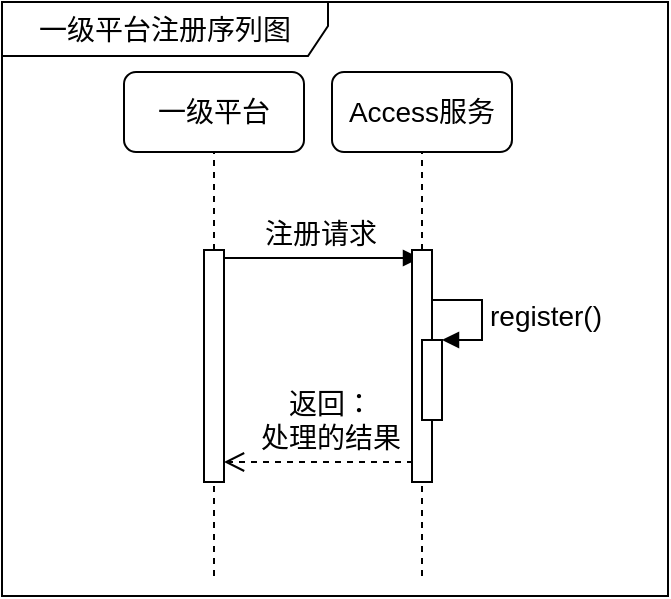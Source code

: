<mxfile version="10.6.7" type="github"><diagram id="Nq_o8yzWOpiHp1co7Icl" name="ÃÂ§ÃÂ¬ÃÂ¬ 1 ÃÂ©ÃÂ¡ÃÂµ"><mxGraphModel dx="1007" dy="579" grid="1" gridSize="10" guides="1" tooltips="1" connect="1" arrows="1" fold="1" page="1" pageScale="1" pageWidth="850" pageHeight="1100" math="0" shadow="0"><root><mxCell id="0"/><mxCell id="1" parent="0"/><mxCell id="xPaLHOL1WlisoM8n0BUH-15" value="&lt;font style=&quot;font-size: 14px&quot;&gt;注册请求&lt;/font&gt;" style="html=1;verticalAlign=bottom;endArrow=block;labelBackgroundColor=none;fontFamily=Verdana;fontSize=14;elbow=vertical;fontColor=#000000;" parent="1" edge="1"><mxGeometry relative="1" as="geometry"><mxPoint x="176" y="301" as="sourcePoint"/><mxPoint x="276" y="301" as="targetPoint"/></mxGeometry></mxCell><mxCell id="xPaLHOL1WlisoM8n0BUH-29" value="&lt;font style=&quot;font-size: 14px&quot;&gt;一级平台注册序列图&lt;/font&gt;" style="shape=umlFrame;whiteSpace=wrap;html=1;width=163;height=27;" parent="1" vertex="1"><mxGeometry x="67" y="173" width="333" height="297" as="geometry"/></mxCell><mxCell id="xPaLHOL1WlisoM8n0BUH-2" value="Access服务" style="rounded=1;whiteSpace=wrap;html=1;fontSize=14;fontColor=#000000;" parent="1" vertex="1"><mxGeometry x="232" y="208" width="90" height="40" as="geometry"/></mxCell><mxCell id="xPaLHOL1WlisoM8n0BUH-3" value="" style="endArrow=none;dashed=1;html=1;fontSize=14;fontColor=#000000;" parent="1" source="xPaLHOL1WlisoM8n0BUH-13" edge="1"><mxGeometry width="50" height="50" relative="1" as="geometry"><mxPoint x="277" y="498" as="sourcePoint"/><mxPoint x="277" y="248" as="targetPoint"/></mxGeometry></mxCell><mxCell id="xPaLHOL1WlisoM8n0BUH-4" value="" style="endArrow=none;dashed=1;html=1;fontSize=14;fontColor=#000000;entryX=0.5;entryY=1;entryDx=0;entryDy=0;" parent="1" source="xPaLHOL1WlisoM8n0BUH-11" target="xPaLHOL1WlisoM8n0BUH-9" edge="1"><mxGeometry width="50" height="50" relative="1" as="geometry"><mxPoint x="173.5" y="496.5" as="sourcePoint"/><mxPoint x="173.5" y="272.5" as="targetPoint"/></mxGeometry></mxCell><mxCell id="xPaLHOL1WlisoM8n0BUH-9" value="一级平台" style="rounded=1;whiteSpace=wrap;html=1;fontSize=14;fontColor=#000000;" parent="1" vertex="1"><mxGeometry x="128" y="208" width="90" height="40" as="geometry"/></mxCell><mxCell id="xPaLHOL1WlisoM8n0BUH-11" value="" style="html=1;points=[];perimeter=orthogonalPerimeter;rounded=0;shadow=0;comic=0;labelBackgroundColor=none;strokeColor=#000000;strokeWidth=1;fillColor=#FFFFFF;fontFamily=Verdana;fontSize=14;fontColor=#000000;align=center;" parent="1" vertex="1"><mxGeometry x="168" y="297" width="10" height="116" as="geometry"/></mxCell><mxCell id="xPaLHOL1WlisoM8n0BUH-12" value="" style="endArrow=none;dashed=1;html=1;fontSize=14;fontColor=#000000;" parent="1" target="xPaLHOL1WlisoM8n0BUH-11" edge="1"><mxGeometry width="50" height="50" relative="1" as="geometry"><mxPoint x="173" y="460" as="sourcePoint"/><mxPoint x="173.5" y="272.5" as="targetPoint"/></mxGeometry></mxCell><mxCell id="xPaLHOL1WlisoM8n0BUH-13" value="" style="html=1;points=[];perimeter=orthogonalPerimeter;rounded=0;shadow=0;comic=0;labelBackgroundColor=none;strokeColor=#000000;strokeWidth=1;fillColor=#FFFFFF;fontFamily=Verdana;fontSize=14;fontColor=#000000;align=center;" parent="1" vertex="1"><mxGeometry x="272" y="297" width="10" height="116" as="geometry"/></mxCell><mxCell id="xPaLHOL1WlisoM8n0BUH-14" value="" style="endArrow=none;dashed=1;html=1;fontSize=14;fontColor=#000000;" parent="1" target="xPaLHOL1WlisoM8n0BUH-13" edge="1"><mxGeometry width="50" height="50" relative="1" as="geometry"><mxPoint x="277" y="460" as="sourcePoint"/><mxPoint x="277" y="248" as="targetPoint"/></mxGeometry></mxCell><mxCell id="xPaLHOL1WlisoM8n0BUH-28" value="返回：&lt;br&gt;处理的结果&lt;br&gt;" style="html=1;verticalAlign=bottom;endArrow=open;dashed=1;endSize=8;labelBackgroundColor=none;fontFamily=Verdana;fontSize=14;fontColor=#000000;" parent="1" edge="1"><mxGeometry x="-0.111" relative="1" as="geometry"><mxPoint x="178" y="403" as="targetPoint"/><mxPoint x="272.5" y="403" as="sourcePoint"/><mxPoint as="offset"/></mxGeometry></mxCell><mxCell id="-LViELrZoC9JiLsh_qoM-4" value="" style="html=1;points=[];perimeter=orthogonalPerimeter;fontSize=14;" parent="1" vertex="1"><mxGeometry x="277" y="342" width="10" height="40" as="geometry"/></mxCell><mxCell id="-LViELrZoC9JiLsh_qoM-5" value="register()" style="edgeStyle=orthogonalEdgeStyle;html=1;align=left;spacingLeft=2;endArrow=block;rounded=0;entryX=1;entryY=0;strokeWidth=1;fontSize=14;" parent="1" target="-LViELrZoC9JiLsh_qoM-4" edge="1"><mxGeometry relative="1" as="geometry"><mxPoint x="282" y="322" as="sourcePoint"/><Array as="points"><mxPoint x="307" y="322"/></Array></mxGeometry></mxCell></root></mxGraphModel></diagram></mxfile>